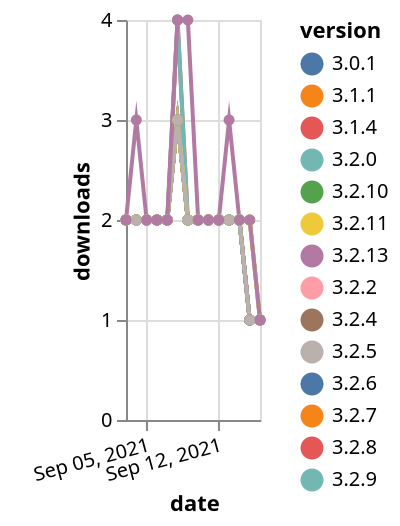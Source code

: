 {"$schema": "https://vega.github.io/schema/vega-lite/v5.json", "description": "A simple bar chart with embedded data.", "data": {"values": [{"date": "2021-09-03", "total": 2883, "delta": 2, "version": "3.1.4"}, {"date": "2021-09-04", "total": 2885, "delta": 2, "version": "3.1.4"}, {"date": "2021-09-05", "total": 2887, "delta": 2, "version": "3.1.4"}, {"date": "2021-09-06", "total": 2889, "delta": 2, "version": "3.1.4"}, {"date": "2021-09-07", "total": 2891, "delta": 2, "version": "3.1.4"}, {"date": "2021-09-08", "total": 2895, "delta": 4, "version": "3.1.4"}, {"date": "2021-09-09", "total": 2897, "delta": 2, "version": "3.1.4"}, {"date": "2021-09-10", "total": 2899, "delta": 2, "version": "3.1.4"}, {"date": "2021-09-11", "total": 2901, "delta": 2, "version": "3.1.4"}, {"date": "2021-09-12", "total": 2903, "delta": 2, "version": "3.1.4"}, {"date": "2021-09-13", "total": 2905, "delta": 2, "version": "3.1.4"}, {"date": "2021-09-14", "total": 2907, "delta": 2, "version": "3.1.4"}, {"date": "2021-09-15", "total": 2908, "delta": 1, "version": "3.1.4"}, {"date": "2021-09-16", "total": 2909, "delta": 1, "version": "3.1.4"}, {"date": "2021-09-03", "total": 2479, "delta": 2, "version": "3.2.7"}, {"date": "2021-09-04", "total": 2481, "delta": 2, "version": "3.2.7"}, {"date": "2021-09-05", "total": 2483, "delta": 2, "version": "3.2.7"}, {"date": "2021-09-06", "total": 2485, "delta": 2, "version": "3.2.7"}, {"date": "2021-09-07", "total": 2487, "delta": 2, "version": "3.2.7"}, {"date": "2021-09-08", "total": 2490, "delta": 3, "version": "3.2.7"}, {"date": "2021-09-09", "total": 2492, "delta": 2, "version": "3.2.7"}, {"date": "2021-09-10", "total": 2494, "delta": 2, "version": "3.2.7"}, {"date": "2021-09-11", "total": 2496, "delta": 2, "version": "3.2.7"}, {"date": "2021-09-12", "total": 2498, "delta": 2, "version": "3.2.7"}, {"date": "2021-09-13", "total": 2500, "delta": 2, "version": "3.2.7"}, {"date": "2021-09-14", "total": 2502, "delta": 2, "version": "3.2.7"}, {"date": "2021-09-15", "total": 2503, "delta": 1, "version": "3.2.7"}, {"date": "2021-09-16", "total": 2504, "delta": 1, "version": "3.2.7"}, {"date": "2021-09-03", "total": 2495, "delta": 2, "version": "3.2.6"}, {"date": "2021-09-04", "total": 2497, "delta": 2, "version": "3.2.6"}, {"date": "2021-09-05", "total": 2499, "delta": 2, "version": "3.2.6"}, {"date": "2021-09-06", "total": 2501, "delta": 2, "version": "3.2.6"}, {"date": "2021-09-07", "total": 2503, "delta": 2, "version": "3.2.6"}, {"date": "2021-09-08", "total": 2506, "delta": 3, "version": "3.2.6"}, {"date": "2021-09-09", "total": 2508, "delta": 2, "version": "3.2.6"}, {"date": "2021-09-10", "total": 2510, "delta": 2, "version": "3.2.6"}, {"date": "2021-09-11", "total": 2512, "delta": 2, "version": "3.2.6"}, {"date": "2021-09-12", "total": 2514, "delta": 2, "version": "3.2.6"}, {"date": "2021-09-13", "total": 2516, "delta": 2, "version": "3.2.6"}, {"date": "2021-09-14", "total": 2518, "delta": 2, "version": "3.2.6"}, {"date": "2021-09-15", "total": 2519, "delta": 1, "version": "3.2.6"}, {"date": "2021-09-16", "total": 2520, "delta": 1, "version": "3.2.6"}, {"date": "2021-09-03", "total": 2508, "delta": 2, "version": "3.1.1"}, {"date": "2021-09-04", "total": 2510, "delta": 2, "version": "3.1.1"}, {"date": "2021-09-05", "total": 2512, "delta": 2, "version": "3.1.1"}, {"date": "2021-09-06", "total": 2514, "delta": 2, "version": "3.1.1"}, {"date": "2021-09-07", "total": 2516, "delta": 2, "version": "3.1.1"}, {"date": "2021-09-08", "total": 2519, "delta": 3, "version": "3.1.1"}, {"date": "2021-09-09", "total": 2521, "delta": 2, "version": "3.1.1"}, {"date": "2021-09-10", "total": 2523, "delta": 2, "version": "3.1.1"}, {"date": "2021-09-11", "total": 2525, "delta": 2, "version": "3.1.1"}, {"date": "2021-09-12", "total": 2527, "delta": 2, "version": "3.1.1"}, {"date": "2021-09-13", "total": 2529, "delta": 2, "version": "3.1.1"}, {"date": "2021-09-14", "total": 2531, "delta": 2, "version": "3.1.1"}, {"date": "2021-09-15", "total": 2532, "delta": 1, "version": "3.1.1"}, {"date": "2021-09-16", "total": 2533, "delta": 1, "version": "3.1.1"}, {"date": "2021-09-03", "total": 2488, "delta": 2, "version": "3.2.8"}, {"date": "2021-09-04", "total": 2490, "delta": 2, "version": "3.2.8"}, {"date": "2021-09-05", "total": 2492, "delta": 2, "version": "3.2.8"}, {"date": "2021-09-06", "total": 2494, "delta": 2, "version": "3.2.8"}, {"date": "2021-09-07", "total": 2496, "delta": 2, "version": "3.2.8"}, {"date": "2021-09-08", "total": 2499, "delta": 3, "version": "3.2.8"}, {"date": "2021-09-09", "total": 2501, "delta": 2, "version": "3.2.8"}, {"date": "2021-09-10", "total": 2503, "delta": 2, "version": "3.2.8"}, {"date": "2021-09-11", "total": 2505, "delta": 2, "version": "3.2.8"}, {"date": "2021-09-12", "total": 2507, "delta": 2, "version": "3.2.8"}, {"date": "2021-09-13", "total": 2509, "delta": 2, "version": "3.2.8"}, {"date": "2021-09-14", "total": 2511, "delta": 2, "version": "3.2.8"}, {"date": "2021-09-15", "total": 2512, "delta": 1, "version": "3.2.8"}, {"date": "2021-09-16", "total": 2513, "delta": 1, "version": "3.2.8"}, {"date": "2021-09-03", "total": 2502, "delta": 2, "version": "3.2.9"}, {"date": "2021-09-04", "total": 2504, "delta": 2, "version": "3.2.9"}, {"date": "2021-09-05", "total": 2506, "delta": 2, "version": "3.2.9"}, {"date": "2021-09-06", "total": 2508, "delta": 2, "version": "3.2.9"}, {"date": "2021-09-07", "total": 2510, "delta": 2, "version": "3.2.9"}, {"date": "2021-09-08", "total": 2513, "delta": 3, "version": "3.2.9"}, {"date": "2021-09-09", "total": 2515, "delta": 2, "version": "3.2.9"}, {"date": "2021-09-10", "total": 2517, "delta": 2, "version": "3.2.9"}, {"date": "2021-09-11", "total": 2519, "delta": 2, "version": "3.2.9"}, {"date": "2021-09-12", "total": 2521, "delta": 2, "version": "3.2.9"}, {"date": "2021-09-13", "total": 2523, "delta": 2, "version": "3.2.9"}, {"date": "2021-09-14", "total": 2525, "delta": 2, "version": "3.2.9"}, {"date": "2021-09-15", "total": 2526, "delta": 1, "version": "3.2.9"}, {"date": "2021-09-16", "total": 2527, "delta": 1, "version": "3.2.9"}, {"date": "2021-09-03", "total": 2487, "delta": 2, "version": "3.2.2"}, {"date": "2021-09-04", "total": 2489, "delta": 2, "version": "3.2.2"}, {"date": "2021-09-05", "total": 2491, "delta": 2, "version": "3.2.2"}, {"date": "2021-09-06", "total": 2493, "delta": 2, "version": "3.2.2"}, {"date": "2021-09-07", "total": 2495, "delta": 2, "version": "3.2.2"}, {"date": "2021-09-08", "total": 2498, "delta": 3, "version": "3.2.2"}, {"date": "2021-09-09", "total": 2500, "delta": 2, "version": "3.2.2"}, {"date": "2021-09-10", "total": 2502, "delta": 2, "version": "3.2.2"}, {"date": "2021-09-11", "total": 2504, "delta": 2, "version": "3.2.2"}, {"date": "2021-09-12", "total": 2506, "delta": 2, "version": "3.2.2"}, {"date": "2021-09-13", "total": 2508, "delta": 2, "version": "3.2.2"}, {"date": "2021-09-14", "total": 2510, "delta": 2, "version": "3.2.2"}, {"date": "2021-09-15", "total": 2511, "delta": 1, "version": "3.2.2"}, {"date": "2021-09-16", "total": 2512, "delta": 1, "version": "3.2.2"}, {"date": "2021-09-03", "total": 2463, "delta": 2, "version": "3.0.1"}, {"date": "2021-09-04", "total": 2465, "delta": 2, "version": "3.0.1"}, {"date": "2021-09-05", "total": 2467, "delta": 2, "version": "3.0.1"}, {"date": "2021-09-06", "total": 2469, "delta": 2, "version": "3.0.1"}, {"date": "2021-09-07", "total": 2471, "delta": 2, "version": "3.0.1"}, {"date": "2021-09-08", "total": 2474, "delta": 3, "version": "3.0.1"}, {"date": "2021-09-09", "total": 2476, "delta": 2, "version": "3.0.1"}, {"date": "2021-09-10", "total": 2478, "delta": 2, "version": "3.0.1"}, {"date": "2021-09-11", "total": 2480, "delta": 2, "version": "3.0.1"}, {"date": "2021-09-12", "total": 2482, "delta": 2, "version": "3.0.1"}, {"date": "2021-09-13", "total": 2484, "delta": 2, "version": "3.0.1"}, {"date": "2021-09-14", "total": 2486, "delta": 2, "version": "3.0.1"}, {"date": "2021-09-15", "total": 2487, "delta": 1, "version": "3.0.1"}, {"date": "2021-09-16", "total": 2488, "delta": 1, "version": "3.0.1"}, {"date": "2021-09-03", "total": 2480, "delta": 2, "version": "3.2.4"}, {"date": "2021-09-04", "total": 2482, "delta": 2, "version": "3.2.4"}, {"date": "2021-09-05", "total": 2484, "delta": 2, "version": "3.2.4"}, {"date": "2021-09-06", "total": 2486, "delta": 2, "version": "3.2.4"}, {"date": "2021-09-07", "total": 2488, "delta": 2, "version": "3.2.4"}, {"date": "2021-09-08", "total": 2491, "delta": 3, "version": "3.2.4"}, {"date": "2021-09-09", "total": 2493, "delta": 2, "version": "3.2.4"}, {"date": "2021-09-10", "total": 2495, "delta": 2, "version": "3.2.4"}, {"date": "2021-09-11", "total": 2497, "delta": 2, "version": "3.2.4"}, {"date": "2021-09-12", "total": 2499, "delta": 2, "version": "3.2.4"}, {"date": "2021-09-13", "total": 2501, "delta": 2, "version": "3.2.4"}, {"date": "2021-09-14", "total": 2503, "delta": 2, "version": "3.2.4"}, {"date": "2021-09-15", "total": 2504, "delta": 1, "version": "3.2.4"}, {"date": "2021-09-16", "total": 2505, "delta": 1, "version": "3.2.4"}, {"date": "2021-09-03", "total": 2511, "delta": 2, "version": "3.2.10"}, {"date": "2021-09-04", "total": 2513, "delta": 2, "version": "3.2.10"}, {"date": "2021-09-05", "total": 2515, "delta": 2, "version": "3.2.10"}, {"date": "2021-09-06", "total": 2517, "delta": 2, "version": "3.2.10"}, {"date": "2021-09-07", "total": 2519, "delta": 2, "version": "3.2.10"}, {"date": "2021-09-08", "total": 2522, "delta": 3, "version": "3.2.10"}, {"date": "2021-09-09", "total": 2524, "delta": 2, "version": "3.2.10"}, {"date": "2021-09-10", "total": 2526, "delta": 2, "version": "3.2.10"}, {"date": "2021-09-11", "total": 2528, "delta": 2, "version": "3.2.10"}, {"date": "2021-09-12", "total": 2530, "delta": 2, "version": "3.2.10"}, {"date": "2021-09-13", "total": 2532, "delta": 2, "version": "3.2.10"}, {"date": "2021-09-14", "total": 2534, "delta": 2, "version": "3.2.10"}, {"date": "2021-09-15", "total": 2536, "delta": 2, "version": "3.2.10"}, {"date": "2021-09-16", "total": 2537, "delta": 1, "version": "3.2.10"}, {"date": "2021-09-03", "total": 2906, "delta": 2, "version": "3.2.0"}, {"date": "2021-09-04", "total": 2908, "delta": 2, "version": "3.2.0"}, {"date": "2021-09-05", "total": 2910, "delta": 2, "version": "3.2.0"}, {"date": "2021-09-06", "total": 2912, "delta": 2, "version": "3.2.0"}, {"date": "2021-09-07", "total": 2914, "delta": 2, "version": "3.2.0"}, {"date": "2021-09-08", "total": 2918, "delta": 4, "version": "3.2.0"}, {"date": "2021-09-09", "total": 2920, "delta": 2, "version": "3.2.0"}, {"date": "2021-09-10", "total": 2922, "delta": 2, "version": "3.2.0"}, {"date": "2021-09-11", "total": 2924, "delta": 2, "version": "3.2.0"}, {"date": "2021-09-12", "total": 2926, "delta": 2, "version": "3.2.0"}, {"date": "2021-09-13", "total": 2928, "delta": 2, "version": "3.2.0"}, {"date": "2021-09-14", "total": 2930, "delta": 2, "version": "3.2.0"}, {"date": "2021-09-15", "total": 2931, "delta": 1, "version": "3.2.0"}, {"date": "2021-09-16", "total": 2932, "delta": 1, "version": "3.2.0"}, {"date": "2021-09-03", "total": 2501, "delta": 2, "version": "3.2.11"}, {"date": "2021-09-04", "total": 2503, "delta": 2, "version": "3.2.11"}, {"date": "2021-09-05", "total": 2505, "delta": 2, "version": "3.2.11"}, {"date": "2021-09-06", "total": 2507, "delta": 2, "version": "3.2.11"}, {"date": "2021-09-07", "total": 2509, "delta": 2, "version": "3.2.11"}, {"date": "2021-09-08", "total": 2512, "delta": 3, "version": "3.2.11"}, {"date": "2021-09-09", "total": 2514, "delta": 2, "version": "3.2.11"}, {"date": "2021-09-10", "total": 2516, "delta": 2, "version": "3.2.11"}, {"date": "2021-09-11", "total": 2518, "delta": 2, "version": "3.2.11"}, {"date": "2021-09-12", "total": 2520, "delta": 2, "version": "3.2.11"}, {"date": "2021-09-13", "total": 2522, "delta": 2, "version": "3.2.11"}, {"date": "2021-09-14", "total": 2524, "delta": 2, "version": "3.2.11"}, {"date": "2021-09-15", "total": 2526, "delta": 2, "version": "3.2.11"}, {"date": "2021-09-16", "total": 2527, "delta": 1, "version": "3.2.11"}, {"date": "2021-09-03", "total": 2505, "delta": 2, "version": "3.2.5"}, {"date": "2021-09-04", "total": 2507, "delta": 2, "version": "3.2.5"}, {"date": "2021-09-05", "total": 2509, "delta": 2, "version": "3.2.5"}, {"date": "2021-09-06", "total": 2511, "delta": 2, "version": "3.2.5"}, {"date": "2021-09-07", "total": 2513, "delta": 2, "version": "3.2.5"}, {"date": "2021-09-08", "total": 2516, "delta": 3, "version": "3.2.5"}, {"date": "2021-09-09", "total": 2518, "delta": 2, "version": "3.2.5"}, {"date": "2021-09-10", "total": 2520, "delta": 2, "version": "3.2.5"}, {"date": "2021-09-11", "total": 2522, "delta": 2, "version": "3.2.5"}, {"date": "2021-09-12", "total": 2524, "delta": 2, "version": "3.2.5"}, {"date": "2021-09-13", "total": 2526, "delta": 2, "version": "3.2.5"}, {"date": "2021-09-14", "total": 2528, "delta": 2, "version": "3.2.5"}, {"date": "2021-09-15", "total": 2529, "delta": 1, "version": "3.2.5"}, {"date": "2021-09-16", "total": 2530, "delta": 1, "version": "3.2.5"}, {"date": "2021-09-03", "total": 2477, "delta": 2, "version": "3.2.13"}, {"date": "2021-09-04", "total": 2480, "delta": 3, "version": "3.2.13"}, {"date": "2021-09-05", "total": 2482, "delta": 2, "version": "3.2.13"}, {"date": "2021-09-06", "total": 2484, "delta": 2, "version": "3.2.13"}, {"date": "2021-09-07", "total": 2486, "delta": 2, "version": "3.2.13"}, {"date": "2021-09-08", "total": 2490, "delta": 4, "version": "3.2.13"}, {"date": "2021-09-09", "total": 2494, "delta": 4, "version": "3.2.13"}, {"date": "2021-09-10", "total": 2496, "delta": 2, "version": "3.2.13"}, {"date": "2021-09-11", "total": 2498, "delta": 2, "version": "3.2.13"}, {"date": "2021-09-12", "total": 2500, "delta": 2, "version": "3.2.13"}, {"date": "2021-09-13", "total": 2503, "delta": 3, "version": "3.2.13"}, {"date": "2021-09-14", "total": 2505, "delta": 2, "version": "3.2.13"}, {"date": "2021-09-15", "total": 2507, "delta": 2, "version": "3.2.13"}, {"date": "2021-09-16", "total": 2508, "delta": 1, "version": "3.2.13"}]}, "width": "container", "mark": {"type": "line", "point": {"filled": true}}, "encoding": {"x": {"field": "date", "type": "temporal", "timeUnit": "yearmonthdate", "title": "date", "axis": {"labelAngle": -15}}, "y": {"field": "delta", "type": "quantitative", "title": "downloads"}, "color": {"field": "version", "type": "nominal"}, "tooltip": {"field": "delta"}}}
